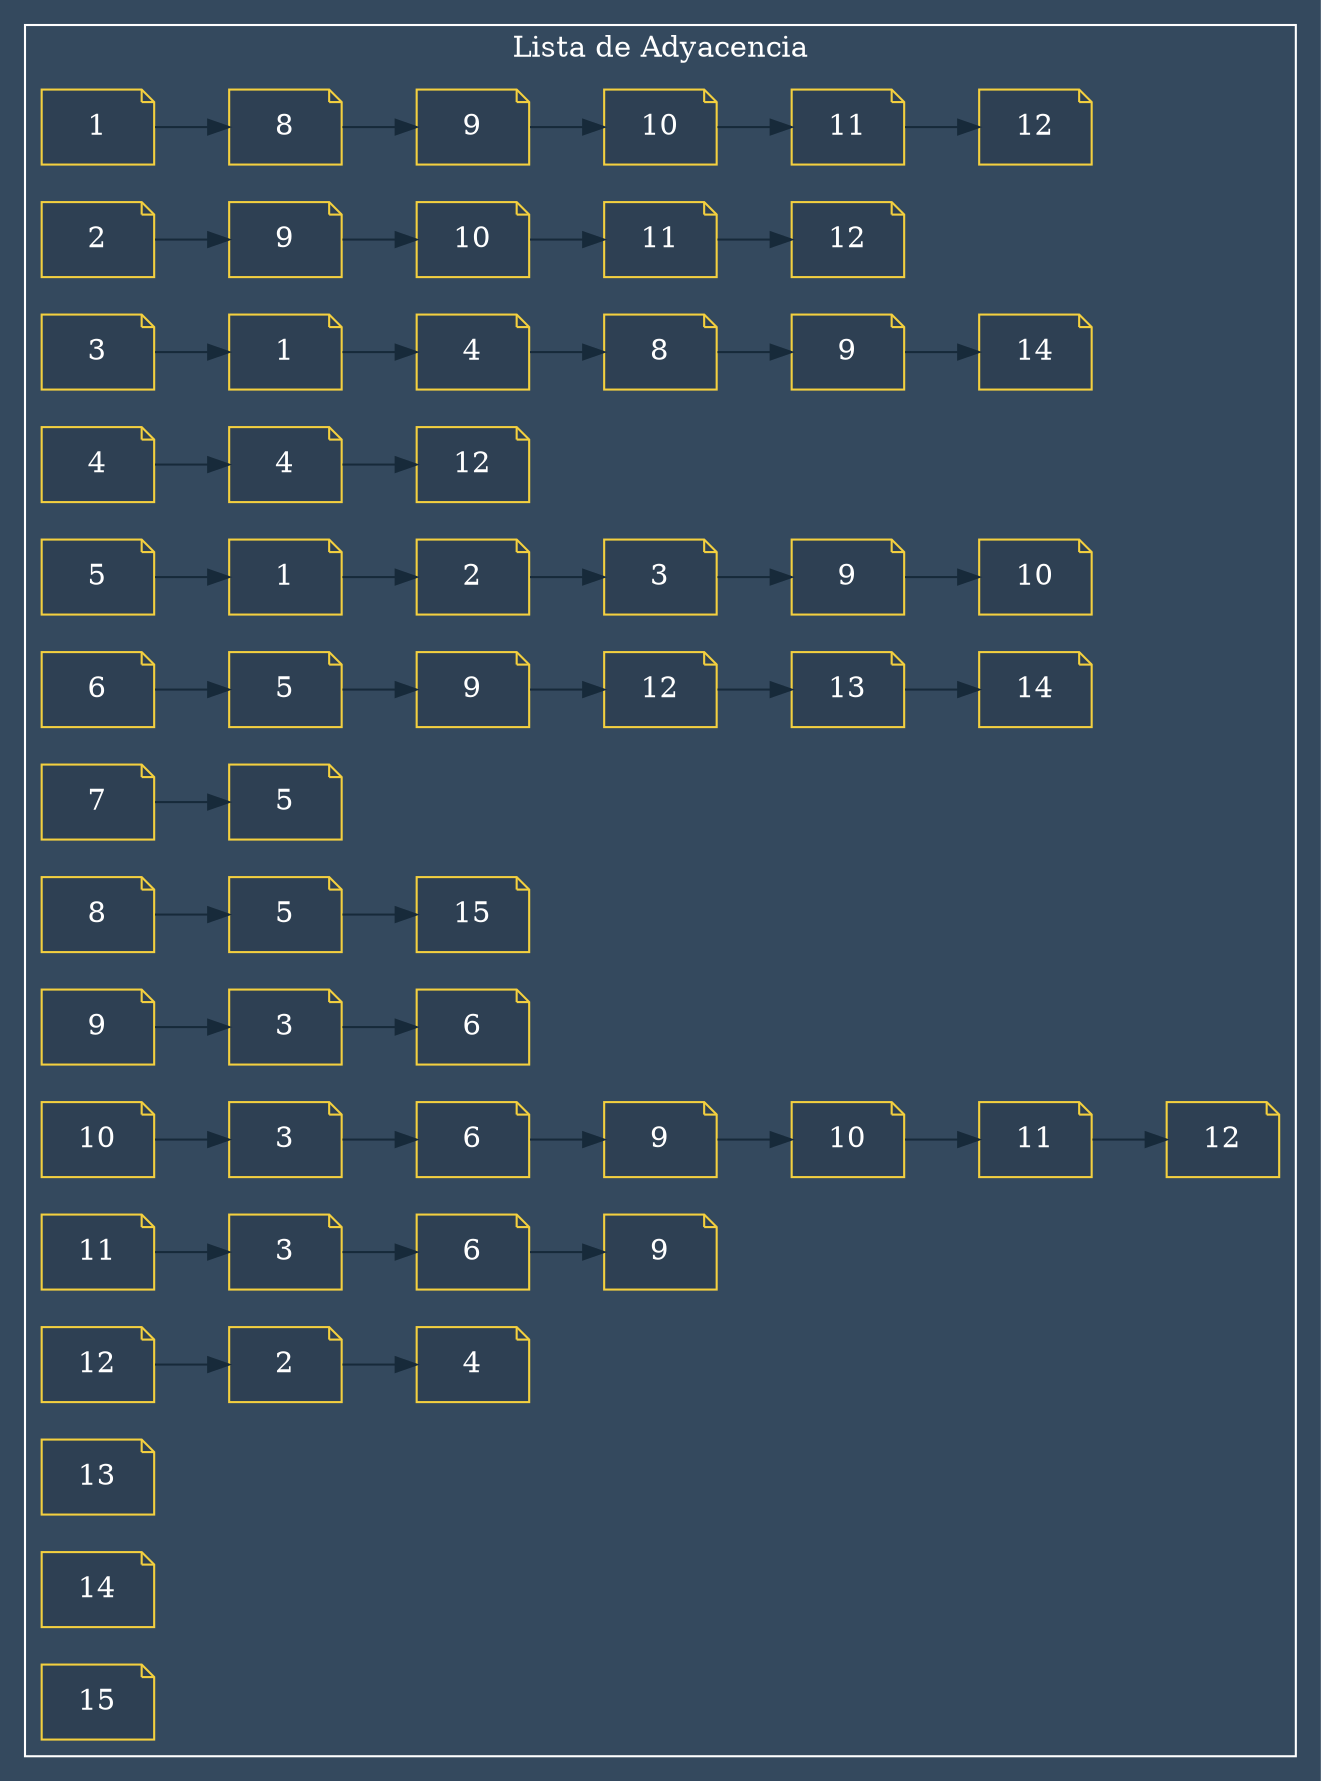 
        digraph G {
            rankdir=LR
            compound = true;
            labelloc="t";
            bgcolor = "#34495E";
            fontcolor = white;
            color = "#ffffff"

        subgraph cluster_0 {
            node [style=filled,shape=note,fillcolor="#2E4053",color = "#F4D03F" fontcolor=white];
            label = "Lista de Adyacencia"
        
			 n1[label ="1" fontcolor=white]
			 n8_1[label ="8" fontcolor=white]
			 n9_1[label ="9" fontcolor=white]
			 n10_1[label ="10" fontcolor=white]
			 n11_1[label ="11" fontcolor=white]
			 n12_1[label ="12" fontcolor=white]
			 n2[label ="2" fontcolor=white]
			 n9_2[label ="9" fontcolor=white]
			 n10_2[label ="10" fontcolor=white]
			 n11_2[label ="11" fontcolor=white]
			 n12_2[label ="12" fontcolor=white]
			 n3[label ="3" fontcolor=white]
			 n1_3[label ="1" fontcolor=white]
			 n4_3[label ="4" fontcolor=white]
			 n8_3[label ="8" fontcolor=white]
			 n9_3[label ="9" fontcolor=white]
			 n14_3[label ="14" fontcolor=white]
			 n4[label ="4" fontcolor=white]
			 n4_4[label ="4" fontcolor=white]
			 n12_4[label ="12" fontcolor=white]
			 n5[label ="5" fontcolor=white]
			 n1_6[label ="1" fontcolor=white]
			 n2_6[label ="2" fontcolor=white]
			 n3_6[label ="3" fontcolor=white]
			 n9_6[label ="9" fontcolor=white]
			 n10_6[label ="10" fontcolor=white]
			 n6[label ="6" fontcolor=white]
			 n5_7[label ="5" fontcolor=white]
			 n9_7[label ="9" fontcolor=white]
			 n12_7[label ="12" fontcolor=white]
			 n13_7[label ="13" fontcolor=white]
			 n14_7[label ="14" fontcolor=white]
			 n7[label ="7" fontcolor=white]
			 n5_8[label ="5" fontcolor=white]
			 n8[label ="8" fontcolor=white]
			 n5_9[label ="5" fontcolor=white]
			 n15_9[label ="15" fontcolor=white]
			 n9[label ="9" fontcolor=white]
			 n3_10[label ="3" fontcolor=white]
			 n6_10[label ="6" fontcolor=white]
			 n10[label ="10" fontcolor=white]
			 n3_11[label ="3" fontcolor=white]
			 n6_11[label ="6" fontcolor=white]
			 n9_11[label ="9" fontcolor=white]
			 n10_11[label ="10" fontcolor=white]
			 n11_11[label ="11" fontcolor=white]
			 n12_11[label ="12" fontcolor=white]
			 n11[label ="11" fontcolor=white]
			 n3_12[label ="3" fontcolor=white]
			 n6_12[label ="6" fontcolor=white]
			 n9_12[label ="9" fontcolor=white]
			 n12[label ="12" fontcolor=white]
			 n2_13[label ="2" fontcolor=white]
			 n4_13[label ="4"]
n13[label ="13"]
n14[label ="14"]
n15[label ="15"]

			 n1->n8_1->n9_1->n10_1->n11_1->n12_1[color = "#172A3A"];
			 n2->n9_2->n10_2->n11_2->n12_2[color = "#172A3A"];
			 n3->n1_3->n4_3->n8_3->n9_3->n14_3[color = "#172A3A"];
			 n4->n4_4->n12_4[color = "#172A3A"];
			 n5->n1_6->n2_6->n3_6->n9_6->n10_6[color = "#172A3A"];
			 n6->n5_7->n9_7->n12_7->n13_7->n14_7[color = "#172A3A"];
			 n7->n5_8[color = "#172A3A"];
			 n8->n5_9->n15_9[color = "#172A3A"];
			 n9->n3_10->n6_10[color = "#172A3A"];
			 n10->n3_11->n6_11->n9_11->n10_11->n11_11->n12_11[color = "#172A3A"];
			 n11->n3_12->n6_12->n9_12[color = "#172A3A"];
			 n12->n2_13->n4_13[color = "#172A3A"];
n13
n14
n15

 } 
 }